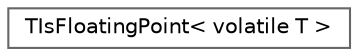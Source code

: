 digraph "Graphical Class Hierarchy"
{
 // INTERACTIVE_SVG=YES
 // LATEX_PDF_SIZE
  bgcolor="transparent";
  edge [fontname=Helvetica,fontsize=10,labelfontname=Helvetica,labelfontsize=10];
  node [fontname=Helvetica,fontsize=10,shape=box,height=0.2,width=0.4];
  rankdir="LR";
  Node0 [id="Node000000",label="TIsFloatingPoint\< volatile T \>",height=0.2,width=0.4,color="grey40", fillcolor="white", style="filled",URL="$d8/dd4/structTIsFloatingPoint_3_01volatile_01T_01_4.html",tooltip=" "];
}
